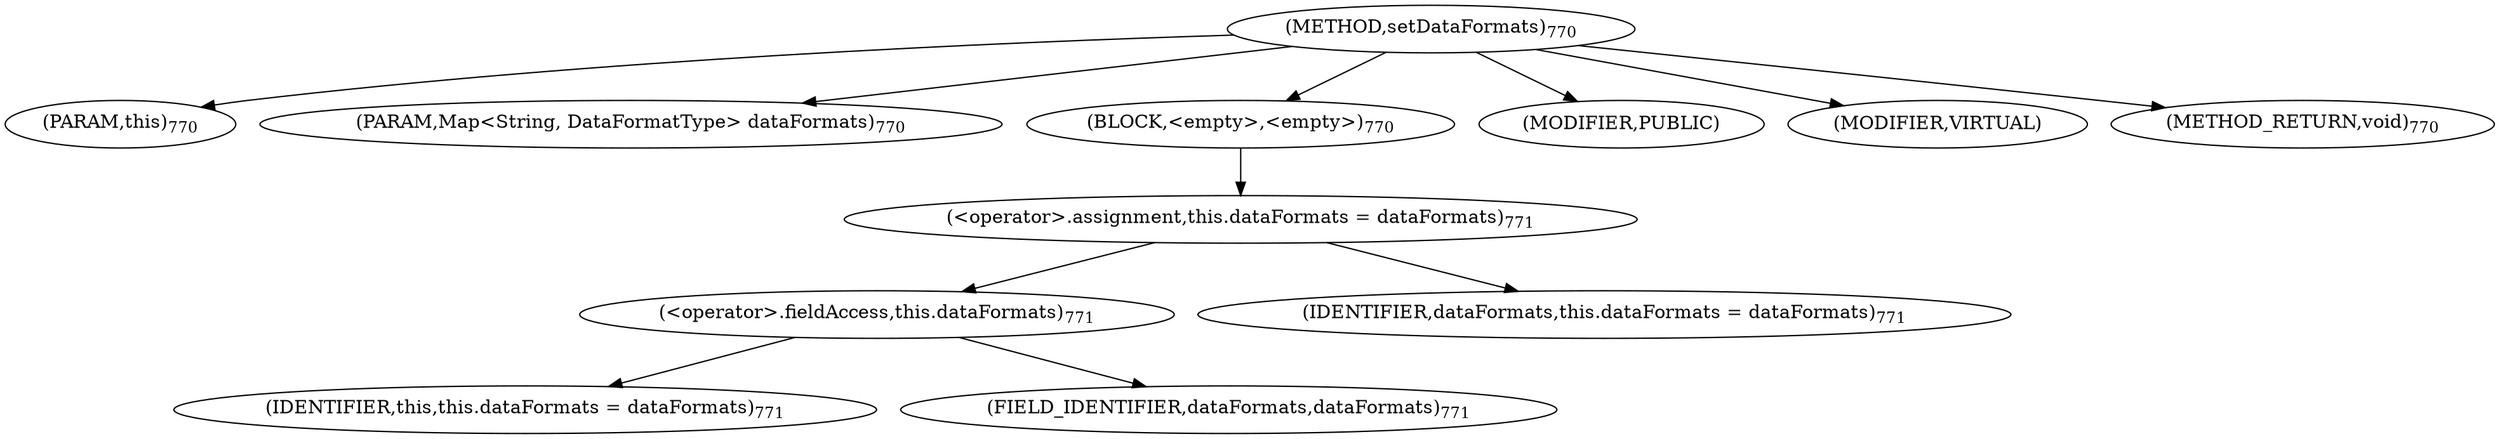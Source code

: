 digraph "setDataFormats" {  
"2252" [label = <(METHOD,setDataFormats)<SUB>770</SUB>> ]
"161" [label = <(PARAM,this)<SUB>770</SUB>> ]
"2253" [label = <(PARAM,Map&lt;String, DataFormatType&gt; dataFormats)<SUB>770</SUB>> ]
"2254" [label = <(BLOCK,&lt;empty&gt;,&lt;empty&gt;)<SUB>770</SUB>> ]
"2255" [label = <(&lt;operator&gt;.assignment,this.dataFormats = dataFormats)<SUB>771</SUB>> ]
"2256" [label = <(&lt;operator&gt;.fieldAccess,this.dataFormats)<SUB>771</SUB>> ]
"160" [label = <(IDENTIFIER,this,this.dataFormats = dataFormats)<SUB>771</SUB>> ]
"2257" [label = <(FIELD_IDENTIFIER,dataFormats,dataFormats)<SUB>771</SUB>> ]
"2258" [label = <(IDENTIFIER,dataFormats,this.dataFormats = dataFormats)<SUB>771</SUB>> ]
"2259" [label = <(MODIFIER,PUBLIC)> ]
"2260" [label = <(MODIFIER,VIRTUAL)> ]
"2261" [label = <(METHOD_RETURN,void)<SUB>770</SUB>> ]
  "2252" -> "161" 
  "2252" -> "2253" 
  "2252" -> "2254" 
  "2252" -> "2259" 
  "2252" -> "2260" 
  "2252" -> "2261" 
  "2254" -> "2255" 
  "2255" -> "2256" 
  "2255" -> "2258" 
  "2256" -> "160" 
  "2256" -> "2257" 
}
